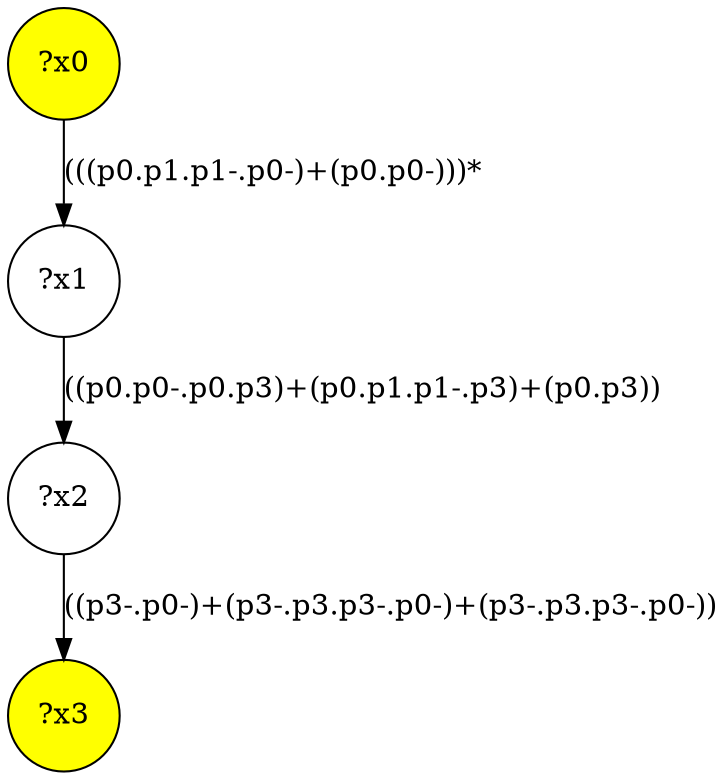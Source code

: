 digraph g {
	x0 [fillcolor="yellow", style="filled," shape=circle, label="?x0"];
	x3 [fillcolor="yellow", style="filled," shape=circle, label="?x3"];
	x1 [shape=circle, label="?x1"];
	x0 -> x1 [label="(((p0.p1.p1-.p0-)+(p0.p0-)))*"];
	x2 [shape=circle, label="?x2"];
	x1 -> x2 [label="((p0.p0-.p0.p3)+(p0.p1.p1-.p3)+(p0.p3))"];
	x2 -> x3 [label="((p3-.p0-)+(p3-.p3.p3-.p0-)+(p3-.p3.p3-.p0-))"];
}
